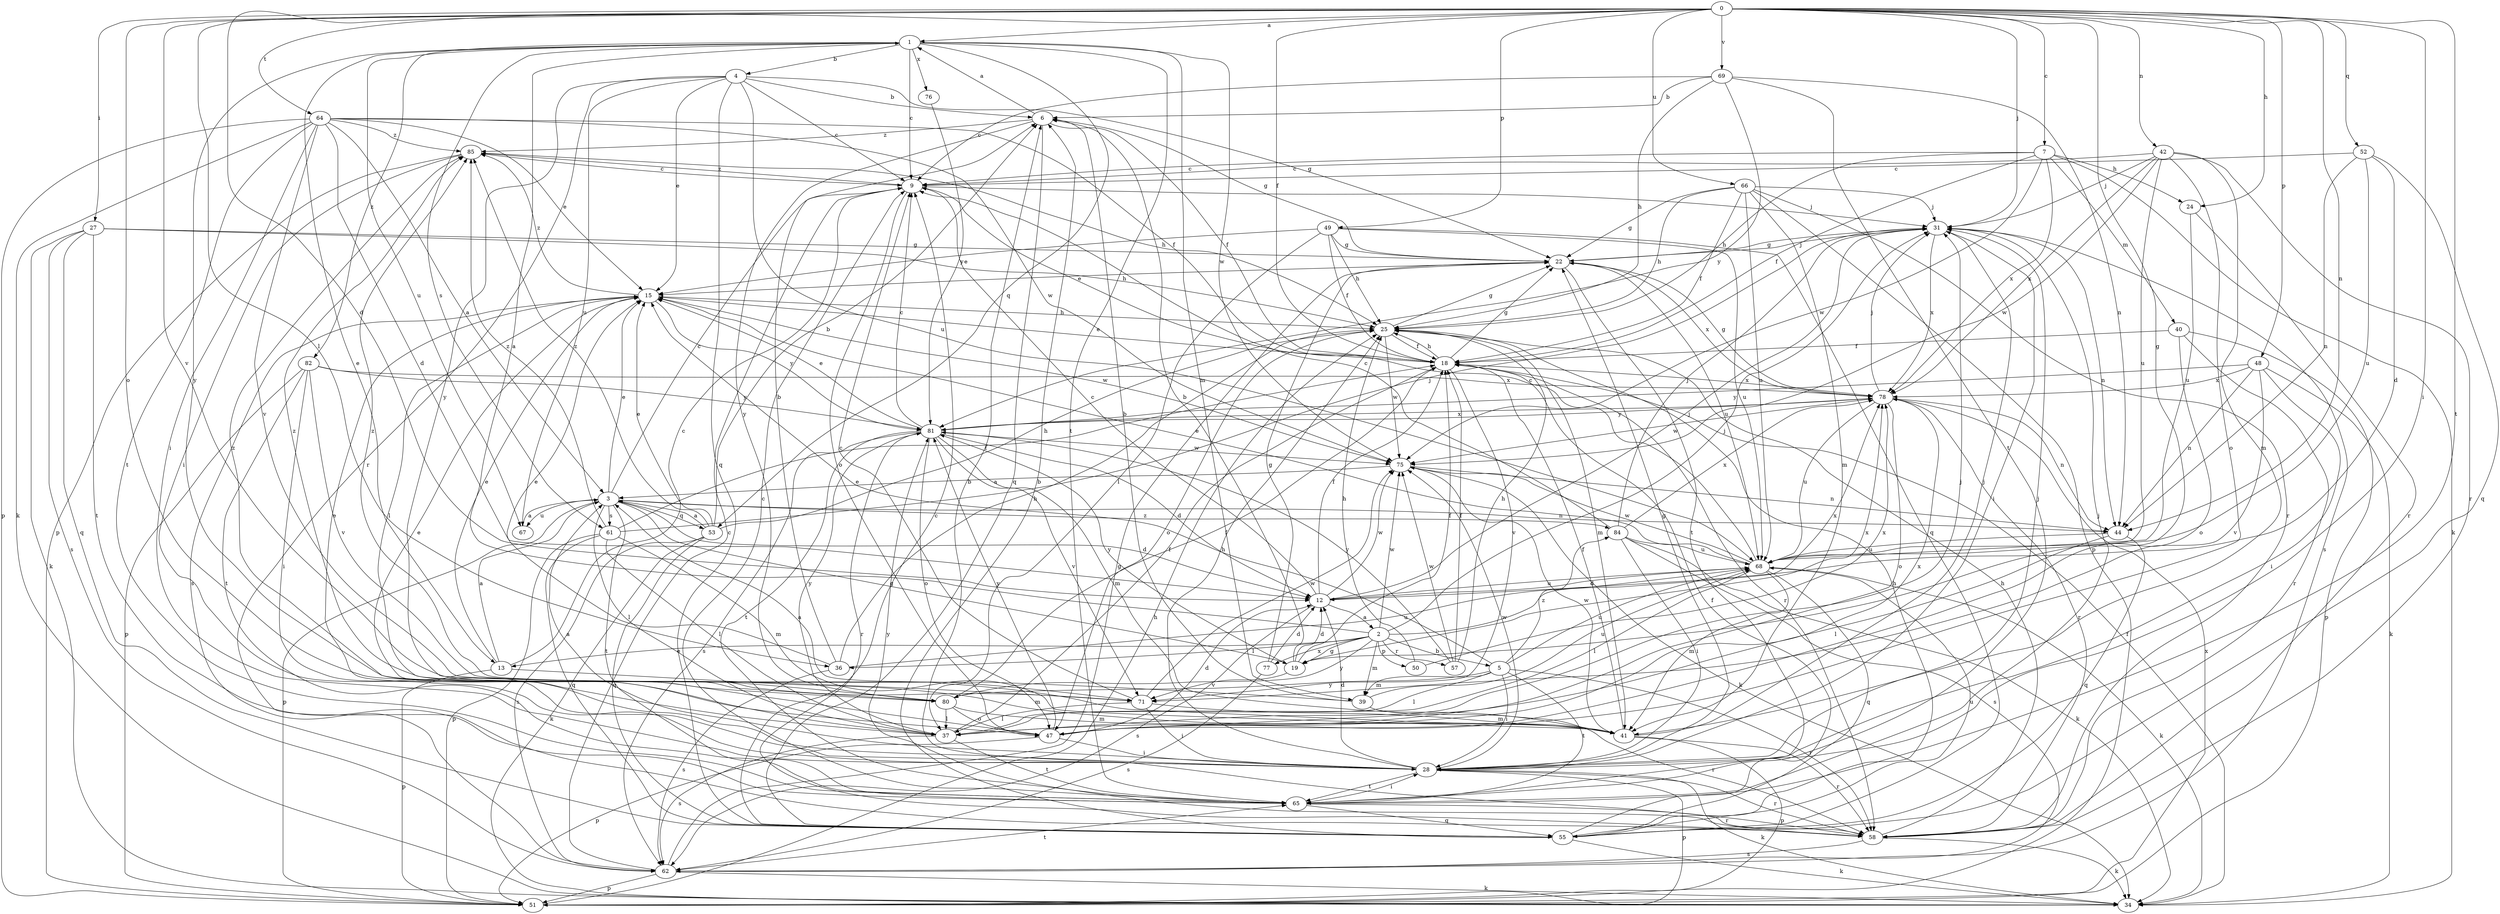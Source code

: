 strict digraph  {
0;
1;
2;
3;
4;
5;
6;
7;
9;
12;
13;
15;
18;
19;
22;
24;
25;
27;
28;
31;
34;
36;
37;
39;
40;
41;
42;
44;
47;
48;
49;
50;
51;
52;
53;
55;
57;
58;
61;
62;
64;
65;
66;
67;
68;
69;
71;
75;
76;
77;
78;
80;
81;
82;
84;
85;
0 -> 1  [label=a];
0 -> 7  [label=c];
0 -> 12  [label=d];
0 -> 18  [label=f];
0 -> 19  [label=g];
0 -> 24  [label=h];
0 -> 27  [label=i];
0 -> 28  [label=i];
0 -> 31  [label=j];
0 -> 36  [label=l];
0 -> 42  [label=n];
0 -> 44  [label=n];
0 -> 47  [label=o];
0 -> 48  [label=p];
0 -> 49  [label=p];
0 -> 52  [label=q];
0 -> 64  [label=t];
0 -> 65  [label=t];
0 -> 66  [label=u];
0 -> 69  [label=v];
0 -> 71  [label=v];
1 -> 4  [label=b];
1 -> 9  [label=c];
1 -> 13  [label=e];
1 -> 39  [label=m];
1 -> 53  [label=q];
1 -> 61  [label=s];
1 -> 65  [label=t];
1 -> 67  [label=u];
1 -> 75  [label=w];
1 -> 76  [label=x];
1 -> 80  [label=y];
1 -> 82  [label=z];
2 -> 1  [label=a];
2 -> 5  [label=b];
2 -> 13  [label=e];
2 -> 19  [label=g];
2 -> 31  [label=j];
2 -> 36  [label=l];
2 -> 39  [label=m];
2 -> 50  [label=p];
2 -> 57  [label=r];
2 -> 75  [label=w];
2 -> 77  [label=x];
2 -> 78  [label=x];
2 -> 80  [label=y];
3 -> 9  [label=c];
3 -> 12  [label=d];
3 -> 15  [label=e];
3 -> 19  [label=g];
3 -> 37  [label=l];
3 -> 44  [label=n];
3 -> 51  [label=p];
3 -> 53  [label=q];
3 -> 61  [label=s];
3 -> 65  [label=t];
3 -> 67  [label=u];
3 -> 84  [label=z];
4 -> 6  [label=b];
4 -> 9  [label=c];
4 -> 15  [label=e];
4 -> 22  [label=g];
4 -> 55  [label=q];
4 -> 58  [label=r];
4 -> 67  [label=u];
4 -> 68  [label=u];
4 -> 80  [label=y];
5 -> 15  [label=e];
5 -> 28  [label=i];
5 -> 37  [label=l];
5 -> 39  [label=m];
5 -> 58  [label=r];
5 -> 65  [label=t];
5 -> 68  [label=u];
5 -> 80  [label=y];
5 -> 84  [label=z];
6 -> 1  [label=a];
6 -> 18  [label=f];
6 -> 22  [label=g];
6 -> 55  [label=q];
6 -> 80  [label=y];
6 -> 85  [label=z];
7 -> 9  [label=c];
7 -> 18  [label=f];
7 -> 24  [label=h];
7 -> 25  [label=h];
7 -> 34  [label=k];
7 -> 40  [label=m];
7 -> 75  [label=w];
7 -> 78  [label=x];
9 -> 31  [label=j];
9 -> 47  [label=o];
9 -> 85  [label=z];
12 -> 2  [label=a];
12 -> 9  [label=c];
12 -> 18  [label=f];
12 -> 31  [label=j];
12 -> 62  [label=s];
12 -> 68  [label=u];
12 -> 75  [label=w];
13 -> 3  [label=a];
13 -> 9  [label=c];
13 -> 15  [label=e];
13 -> 41  [label=m];
13 -> 51  [label=p];
15 -> 25  [label=h];
15 -> 37  [label=l];
15 -> 62  [label=s];
15 -> 75  [label=w];
15 -> 81  [label=y];
15 -> 85  [label=z];
18 -> 15  [label=e];
18 -> 22  [label=g];
18 -> 25  [label=h];
18 -> 58  [label=r];
18 -> 71  [label=v];
18 -> 78  [label=x];
19 -> 6  [label=b];
19 -> 12  [label=d];
19 -> 18  [label=f];
19 -> 71  [label=v];
19 -> 78  [label=x];
19 -> 81  [label=y];
22 -> 15  [label=e];
22 -> 31  [label=j];
22 -> 65  [label=t];
22 -> 68  [label=u];
22 -> 78  [label=x];
24 -> 58  [label=r];
24 -> 68  [label=u];
25 -> 18  [label=f];
25 -> 22  [label=g];
25 -> 41  [label=m];
25 -> 47  [label=o];
25 -> 75  [label=w];
27 -> 22  [label=g];
27 -> 25  [label=h];
27 -> 34  [label=k];
27 -> 55  [label=q];
27 -> 62  [label=s];
27 -> 65  [label=t];
28 -> 3  [label=a];
28 -> 12  [label=d];
28 -> 15  [label=e];
28 -> 22  [label=g];
28 -> 25  [label=h];
28 -> 31  [label=j];
28 -> 34  [label=k];
28 -> 51  [label=p];
28 -> 58  [label=r];
28 -> 65  [label=t];
28 -> 75  [label=w];
31 -> 22  [label=g];
31 -> 28  [label=i];
31 -> 44  [label=n];
31 -> 62  [label=s];
31 -> 78  [label=x];
34 -> 18  [label=f];
36 -> 6  [label=b];
36 -> 15  [label=e];
36 -> 25  [label=h];
36 -> 62  [label=s];
36 -> 68  [label=u];
37 -> 15  [label=e];
37 -> 18  [label=f];
37 -> 31  [label=j];
37 -> 62  [label=s];
37 -> 65  [label=t];
37 -> 81  [label=y];
39 -> 6  [label=b];
39 -> 58  [label=r];
39 -> 68  [label=u];
39 -> 85  [label=z];
40 -> 18  [label=f];
40 -> 47  [label=o];
40 -> 51  [label=p];
40 -> 58  [label=r];
41 -> 3  [label=a];
41 -> 18  [label=f];
41 -> 31  [label=j];
41 -> 51  [label=p];
41 -> 58  [label=r];
41 -> 75  [label=w];
42 -> 9  [label=c];
42 -> 31  [label=j];
42 -> 41  [label=m];
42 -> 47  [label=o];
42 -> 58  [label=r];
42 -> 68  [label=u];
42 -> 75  [label=w];
42 -> 78  [label=x];
44 -> 37  [label=l];
44 -> 55  [label=q];
44 -> 68  [label=u];
47 -> 12  [label=d];
47 -> 28  [label=i];
47 -> 51  [label=p];
47 -> 78  [label=x];
47 -> 81  [label=y];
47 -> 85  [label=z];
48 -> 28  [label=i];
48 -> 34  [label=k];
48 -> 44  [label=n];
48 -> 71  [label=v];
48 -> 78  [label=x];
48 -> 81  [label=y];
49 -> 15  [label=e];
49 -> 18  [label=f];
49 -> 22  [label=g];
49 -> 25  [label=h];
49 -> 37  [label=l];
49 -> 55  [label=q];
49 -> 68  [label=u];
50 -> 25  [label=h];
50 -> 78  [label=x];
51 -> 25  [label=h];
51 -> 78  [label=x];
52 -> 9  [label=c];
52 -> 12  [label=d];
52 -> 44  [label=n];
52 -> 55  [label=q];
52 -> 68  [label=u];
53 -> 3  [label=a];
53 -> 6  [label=b];
53 -> 15  [label=e];
53 -> 25  [label=h];
53 -> 34  [label=k];
53 -> 55  [label=q];
53 -> 62  [label=s];
53 -> 85  [label=z];
55 -> 6  [label=b];
55 -> 9  [label=c];
55 -> 18  [label=f];
55 -> 25  [label=h];
55 -> 34  [label=k];
55 -> 68  [label=u];
57 -> 18  [label=f];
57 -> 25  [label=h];
57 -> 75  [label=w];
57 -> 81  [label=y];
58 -> 6  [label=b];
58 -> 25  [label=h];
58 -> 34  [label=k];
58 -> 62  [label=s];
58 -> 81  [label=y];
61 -> 18  [label=f];
61 -> 31  [label=j];
61 -> 37  [label=l];
61 -> 41  [label=m];
61 -> 51  [label=p];
61 -> 55  [label=q];
61 -> 85  [label=z];
62 -> 9  [label=c];
62 -> 22  [label=g];
62 -> 34  [label=k];
62 -> 51  [label=p];
62 -> 65  [label=t];
64 -> 3  [label=a];
64 -> 12  [label=d];
64 -> 15  [label=e];
64 -> 18  [label=f];
64 -> 28  [label=i];
64 -> 34  [label=k];
64 -> 51  [label=p];
64 -> 65  [label=t];
64 -> 71  [label=v];
64 -> 75  [label=w];
64 -> 85  [label=z];
65 -> 9  [label=c];
65 -> 28  [label=i];
65 -> 31  [label=j];
65 -> 55  [label=q];
65 -> 58  [label=r];
66 -> 18  [label=f];
66 -> 22  [label=g];
66 -> 25  [label=h];
66 -> 31  [label=j];
66 -> 41  [label=m];
66 -> 51  [label=p];
66 -> 58  [label=r];
66 -> 68  [label=u];
67 -> 3  [label=a];
68 -> 9  [label=c];
68 -> 12  [label=d];
68 -> 15  [label=e];
68 -> 34  [label=k];
68 -> 37  [label=l];
68 -> 41  [label=m];
68 -> 55  [label=q];
68 -> 75  [label=w];
69 -> 6  [label=b];
69 -> 9  [label=c];
69 -> 25  [label=h];
69 -> 44  [label=n];
69 -> 65  [label=t];
69 -> 81  [label=y];
71 -> 9  [label=c];
71 -> 28  [label=i];
71 -> 37  [label=l];
71 -> 41  [label=m];
71 -> 75  [label=w];
75 -> 3  [label=a];
75 -> 34  [label=k];
75 -> 44  [label=n];
76 -> 81  [label=y];
77 -> 12  [label=d];
77 -> 22  [label=g];
77 -> 62  [label=s];
78 -> 22  [label=g];
78 -> 31  [label=j];
78 -> 44  [label=n];
78 -> 47  [label=o];
78 -> 58  [label=r];
78 -> 68  [label=u];
78 -> 75  [label=w];
78 -> 81  [label=y];
80 -> 18  [label=f];
80 -> 37  [label=l];
80 -> 41  [label=m];
80 -> 47  [label=o];
80 -> 85  [label=z];
81 -> 9  [label=c];
81 -> 12  [label=d];
81 -> 15  [label=e];
81 -> 41  [label=m];
81 -> 47  [label=o];
81 -> 58  [label=r];
81 -> 62  [label=s];
81 -> 65  [label=t];
81 -> 71  [label=v];
81 -> 75  [label=w];
81 -> 78  [label=x];
82 -> 28  [label=i];
82 -> 51  [label=p];
82 -> 65  [label=t];
82 -> 71  [label=v];
82 -> 78  [label=x];
82 -> 81  [label=y];
84 -> 9  [label=c];
84 -> 28  [label=i];
84 -> 31  [label=j];
84 -> 34  [label=k];
84 -> 62  [label=s];
84 -> 68  [label=u];
84 -> 78  [label=x];
85 -> 9  [label=c];
85 -> 25  [label=h];
85 -> 28  [label=i];
85 -> 51  [label=p];
}
